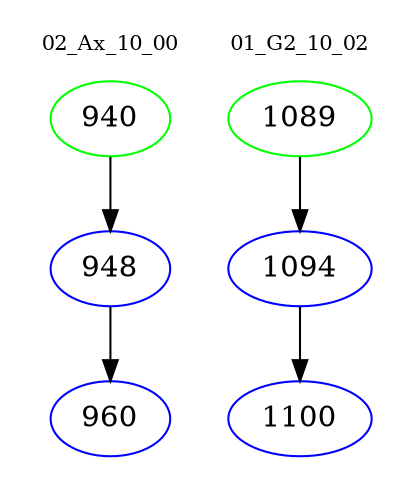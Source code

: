 digraph{
subgraph cluster_0 {
color = white
label = "02_Ax_10_00";
fontsize=10;
T0_940 [label="940", color="green"]
T0_940 -> T0_948 [color="black"]
T0_948 [label="948", color="blue"]
T0_948 -> T0_960 [color="black"]
T0_960 [label="960", color="blue"]
}
subgraph cluster_1 {
color = white
label = "01_G2_10_02";
fontsize=10;
T1_1089 [label="1089", color="green"]
T1_1089 -> T1_1094 [color="black"]
T1_1094 [label="1094", color="blue"]
T1_1094 -> T1_1100 [color="black"]
T1_1100 [label="1100", color="blue"]
}
}
